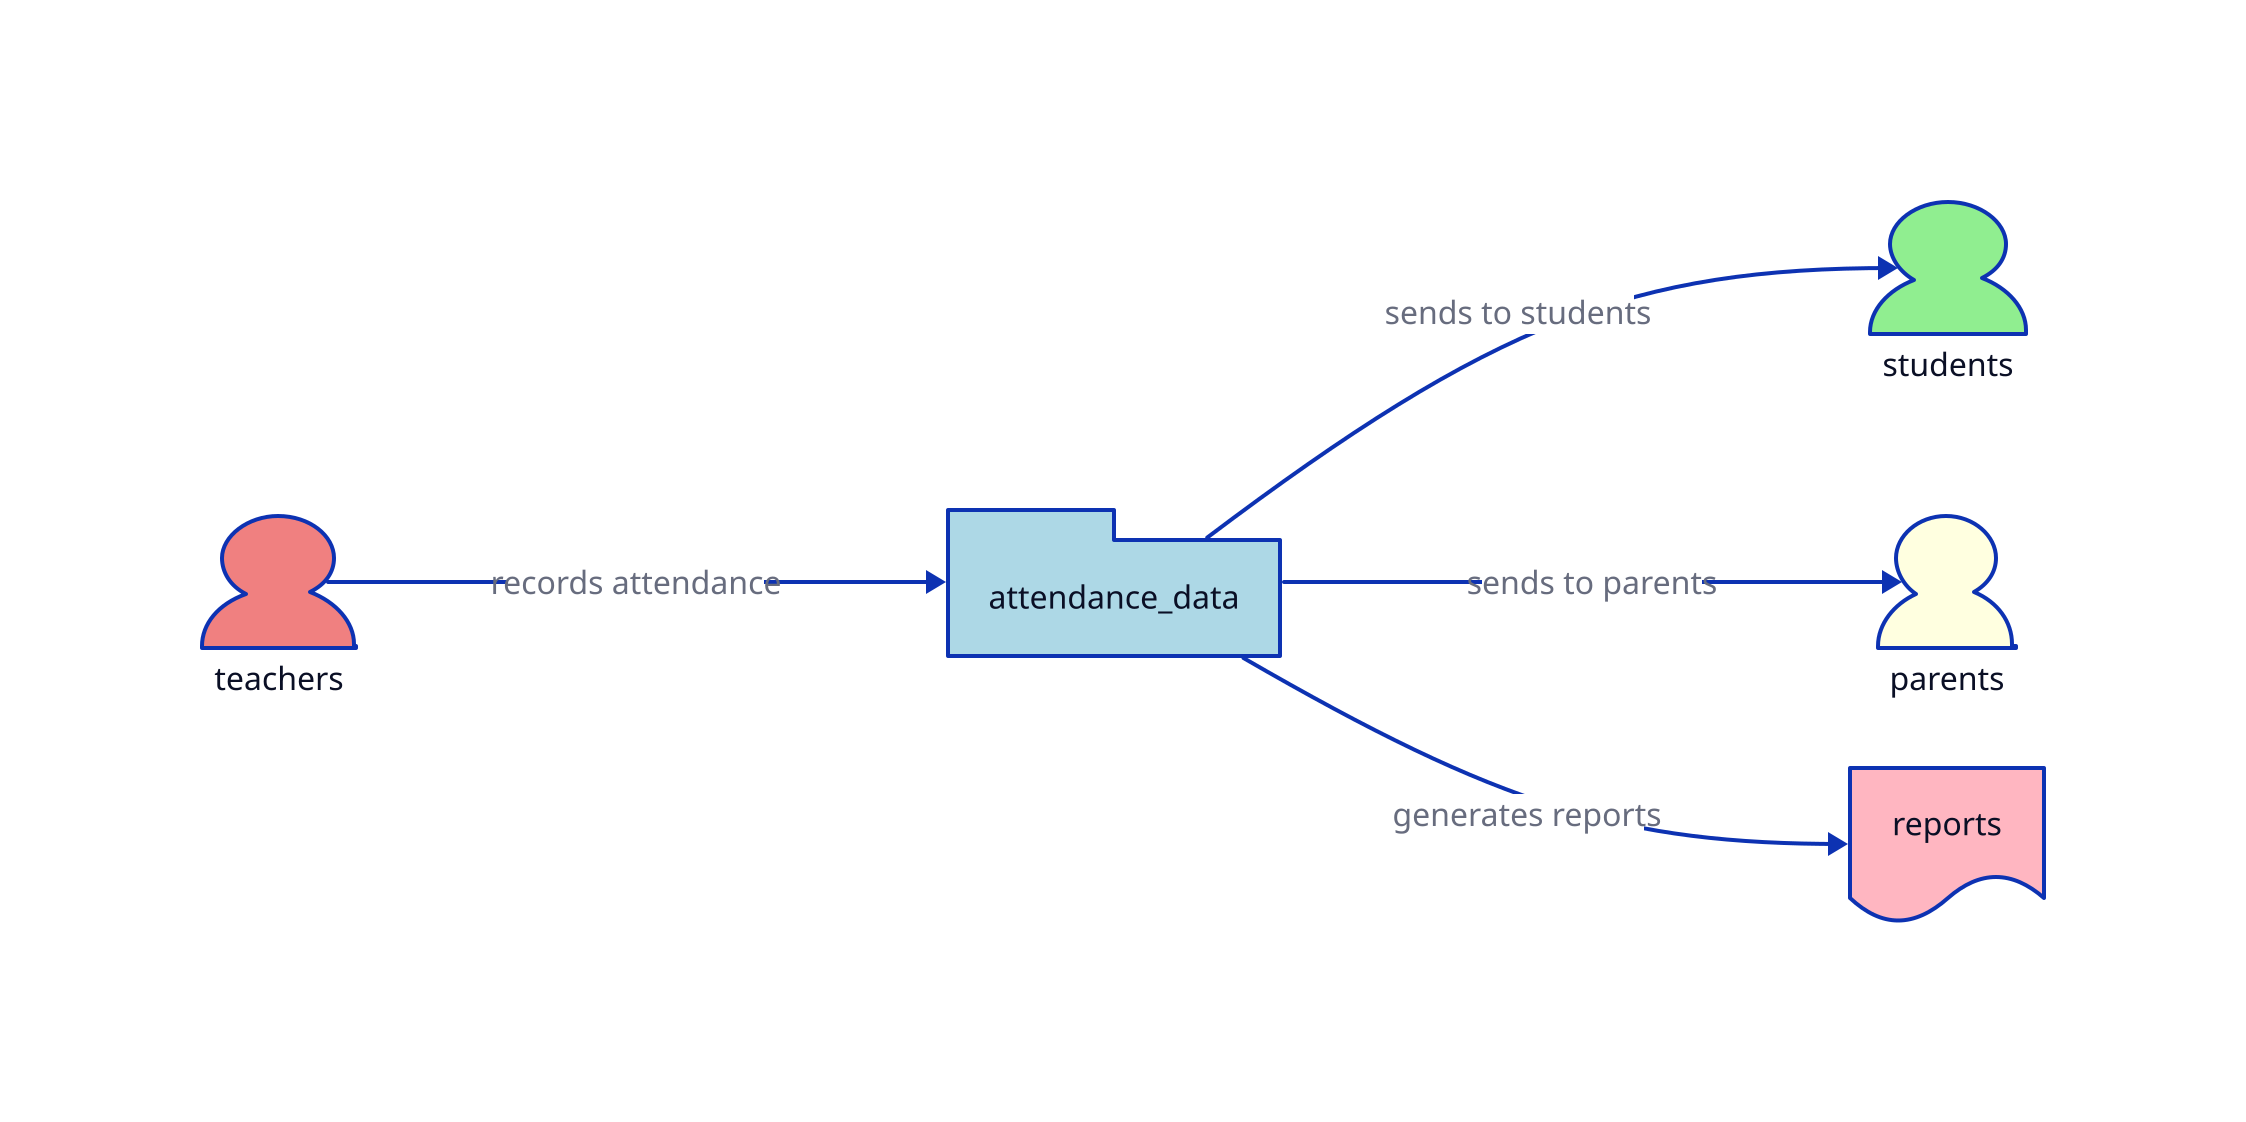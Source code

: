 direction: right

teachers: {
  shape: person
  style: {
    fill: lightcoral
  }
}

attendance_data: {
  shape: package
  style: {
    fill: lightblue
  }
}

students: {
  shape: person
  style: {
    fill: lightgreen
  }
}

parents: {
  shape: person
  style: {
    fill: lightyellow
  }
}

reports: {
  shape: document
  style: {
    fill: lightpink
  }
}

teachers -> attendance_data: records attendance
attendance_data -> students: sends to students
attendance_data -> parents: sends to parents
attendance_data -> reports: generates reports
